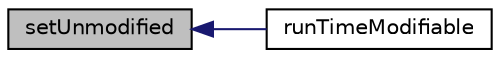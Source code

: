 digraph "setUnmodified"
{
  bgcolor="transparent";
  edge [fontname="Helvetica",fontsize="10",labelfontname="Helvetica",labelfontsize="10"];
  node [fontname="Helvetica",fontsize="10",shape=record];
  rankdir="LR";
  Node13218 [label="setUnmodified",height=0.2,width=0.4,color="black", fillcolor="grey75", style="filled", fontcolor="black"];
  Node13218 -> Node13219 [dir="back",color="midnightblue",fontsize="10",style="solid",fontname="Helvetica"];
  Node13219 [label="runTimeModifiable",height=0.2,width=0.4,color="black",URL="$a27457.html#a6b0d82b6a40b7f9c7627d6ccffd54c82",tooltip="Supports re-reading. "];
}
